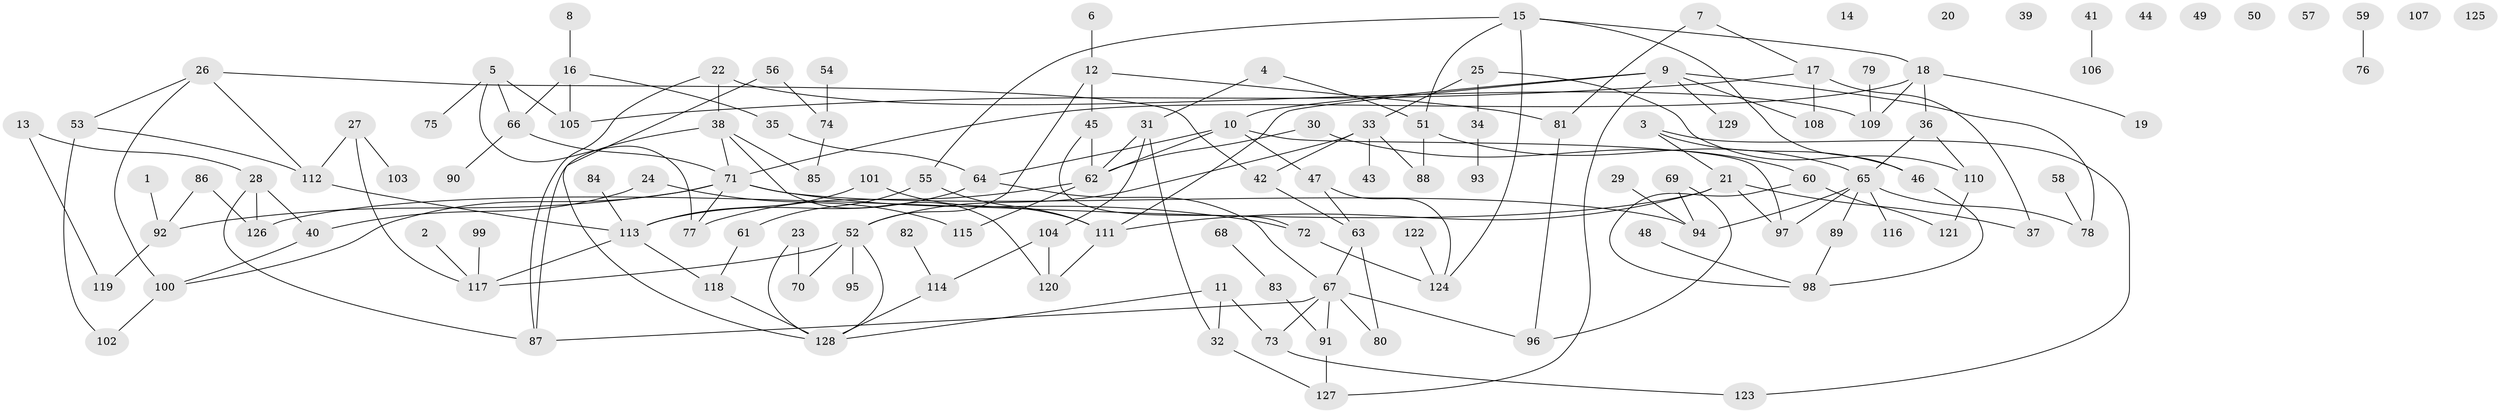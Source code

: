 // coarse degree distribution, {3: 0.2777777777777778, 4: 0.12962962962962962, 2: 0.14814814814814814, 5: 0.09259259259259259, 7: 0.05555555555555555, 16: 0.018518518518518517, 6: 0.07407407407407407, 8: 0.037037037037037035, 1: 0.16666666666666666}
// Generated by graph-tools (version 1.1) at 2025/47/03/04/25 22:47:56]
// undirected, 129 vertices, 171 edges
graph export_dot {
  node [color=gray90,style=filled];
  1;
  2;
  3;
  4;
  5;
  6;
  7;
  8;
  9;
  10;
  11;
  12;
  13;
  14;
  15;
  16;
  17;
  18;
  19;
  20;
  21;
  22;
  23;
  24;
  25;
  26;
  27;
  28;
  29;
  30;
  31;
  32;
  33;
  34;
  35;
  36;
  37;
  38;
  39;
  40;
  41;
  42;
  43;
  44;
  45;
  46;
  47;
  48;
  49;
  50;
  51;
  52;
  53;
  54;
  55;
  56;
  57;
  58;
  59;
  60;
  61;
  62;
  63;
  64;
  65;
  66;
  67;
  68;
  69;
  70;
  71;
  72;
  73;
  74;
  75;
  76;
  77;
  78;
  79;
  80;
  81;
  82;
  83;
  84;
  85;
  86;
  87;
  88;
  89;
  90;
  91;
  92;
  93;
  94;
  95;
  96;
  97;
  98;
  99;
  100;
  101;
  102;
  103;
  104;
  105;
  106;
  107;
  108;
  109;
  110;
  111;
  112;
  113;
  114;
  115;
  116;
  117;
  118;
  119;
  120;
  121;
  122;
  123;
  124;
  125;
  126;
  127;
  128;
  129;
  1 -- 92;
  2 -- 117;
  3 -- 21;
  3 -- 46;
  3 -- 123;
  4 -- 31;
  4 -- 51;
  5 -- 66;
  5 -- 75;
  5 -- 77;
  5 -- 105;
  6 -- 12;
  7 -- 17;
  7 -- 81;
  8 -- 16;
  9 -- 10;
  9 -- 78;
  9 -- 108;
  9 -- 111;
  9 -- 127;
  9 -- 129;
  10 -- 47;
  10 -- 62;
  10 -- 64;
  10 -- 97;
  11 -- 32;
  11 -- 73;
  11 -- 128;
  12 -- 45;
  12 -- 52;
  12 -- 81;
  13 -- 28;
  13 -- 119;
  15 -- 18;
  15 -- 46;
  15 -- 51;
  15 -- 55;
  15 -- 124;
  16 -- 35;
  16 -- 66;
  16 -- 105;
  17 -- 37;
  17 -- 105;
  17 -- 108;
  18 -- 19;
  18 -- 36;
  18 -- 71;
  18 -- 109;
  21 -- 37;
  21 -- 97;
  21 -- 111;
  21 -- 126;
  22 -- 38;
  22 -- 87;
  22 -- 109;
  23 -- 70;
  23 -- 128;
  24 -- 40;
  24 -- 115;
  25 -- 33;
  25 -- 34;
  25 -- 110;
  26 -- 42;
  26 -- 53;
  26 -- 100;
  26 -- 112;
  27 -- 103;
  27 -- 112;
  27 -- 117;
  28 -- 40;
  28 -- 87;
  28 -- 126;
  29 -- 94;
  30 -- 60;
  30 -- 62;
  31 -- 32;
  31 -- 62;
  31 -- 104;
  32 -- 127;
  33 -- 42;
  33 -- 43;
  33 -- 52;
  33 -- 88;
  34 -- 93;
  35 -- 64;
  36 -- 65;
  36 -- 110;
  38 -- 71;
  38 -- 85;
  38 -- 87;
  38 -- 120;
  40 -- 100;
  41 -- 106;
  42 -- 63;
  45 -- 62;
  45 -- 72;
  46 -- 98;
  47 -- 63;
  47 -- 124;
  48 -- 98;
  51 -- 65;
  51 -- 88;
  52 -- 70;
  52 -- 95;
  52 -- 117;
  52 -- 128;
  53 -- 102;
  53 -- 112;
  54 -- 74;
  55 -- 61;
  55 -- 111;
  56 -- 74;
  56 -- 128;
  58 -- 78;
  59 -- 76;
  60 -- 98;
  60 -- 121;
  61 -- 118;
  62 -- 77;
  62 -- 115;
  63 -- 67;
  63 -- 80;
  64 -- 67;
  64 -- 113;
  65 -- 78;
  65 -- 89;
  65 -- 94;
  65 -- 97;
  65 -- 116;
  66 -- 71;
  66 -- 90;
  67 -- 73;
  67 -- 80;
  67 -- 87;
  67 -- 91;
  67 -- 96;
  68 -- 83;
  69 -- 94;
  69 -- 96;
  71 -- 72;
  71 -- 77;
  71 -- 92;
  71 -- 94;
  71 -- 100;
  72 -- 124;
  73 -- 123;
  74 -- 85;
  79 -- 109;
  81 -- 96;
  82 -- 114;
  83 -- 91;
  84 -- 113;
  86 -- 92;
  86 -- 126;
  89 -- 98;
  91 -- 127;
  92 -- 119;
  99 -- 117;
  100 -- 102;
  101 -- 111;
  101 -- 113;
  104 -- 114;
  104 -- 120;
  110 -- 121;
  111 -- 120;
  112 -- 113;
  113 -- 117;
  113 -- 118;
  114 -- 128;
  118 -- 128;
  122 -- 124;
}
